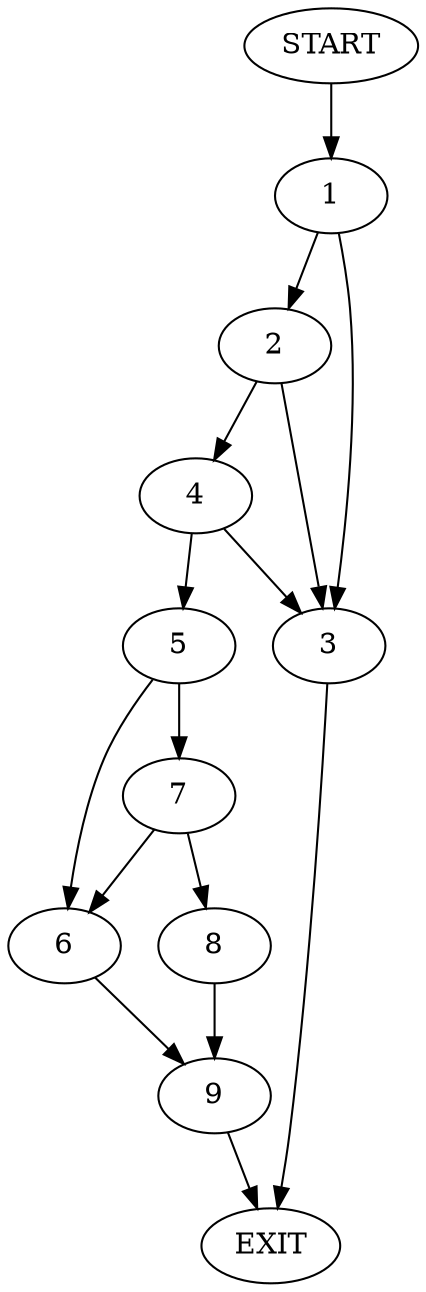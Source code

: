 digraph {
0 [label="START"]
10 [label="EXIT"]
0 -> 1
1 -> 2
1 -> 3
2 -> 4
2 -> 3
3 -> 10
4 -> 5
4 -> 3
5 -> 6
5 -> 7
7 -> 6
7 -> 8
6 -> 9
8 -> 9
9 -> 10
}
